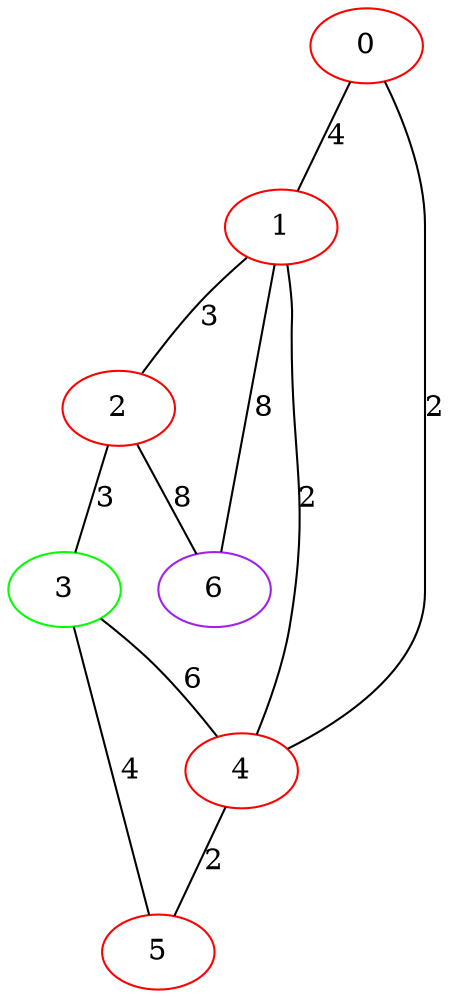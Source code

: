 graph "" {
0 [color=red, weight=1];
1 [color=red, weight=1];
2 [color=red, weight=1];
3 [color=green, weight=2];
4 [color=red, weight=1];
5 [color=red, weight=1];
6 [color=purple, weight=4];
0 -- 1  [key=0, label=4];
0 -- 4  [key=0, label=2];
1 -- 2  [key=0, label=3];
1 -- 4  [key=0, label=2];
1 -- 6  [key=0, label=8];
2 -- 3  [key=0, label=3];
2 -- 6  [key=0, label=8];
3 -- 4  [key=0, label=6];
3 -- 5  [key=0, label=4];
4 -- 5  [key=0, label=2];
}
